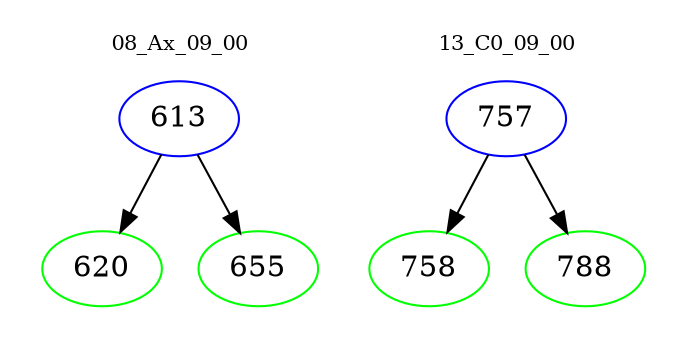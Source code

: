digraph{
subgraph cluster_0 {
color = white
label = "08_Ax_09_00";
fontsize=10;
T0_613 [label="613", color="blue"]
T0_613 -> T0_620 [color="black"]
T0_620 [label="620", color="green"]
T0_613 -> T0_655 [color="black"]
T0_655 [label="655", color="green"]
}
subgraph cluster_1 {
color = white
label = "13_C0_09_00";
fontsize=10;
T1_757 [label="757", color="blue"]
T1_757 -> T1_758 [color="black"]
T1_758 [label="758", color="green"]
T1_757 -> T1_788 [color="black"]
T1_788 [label="788", color="green"]
}
}
